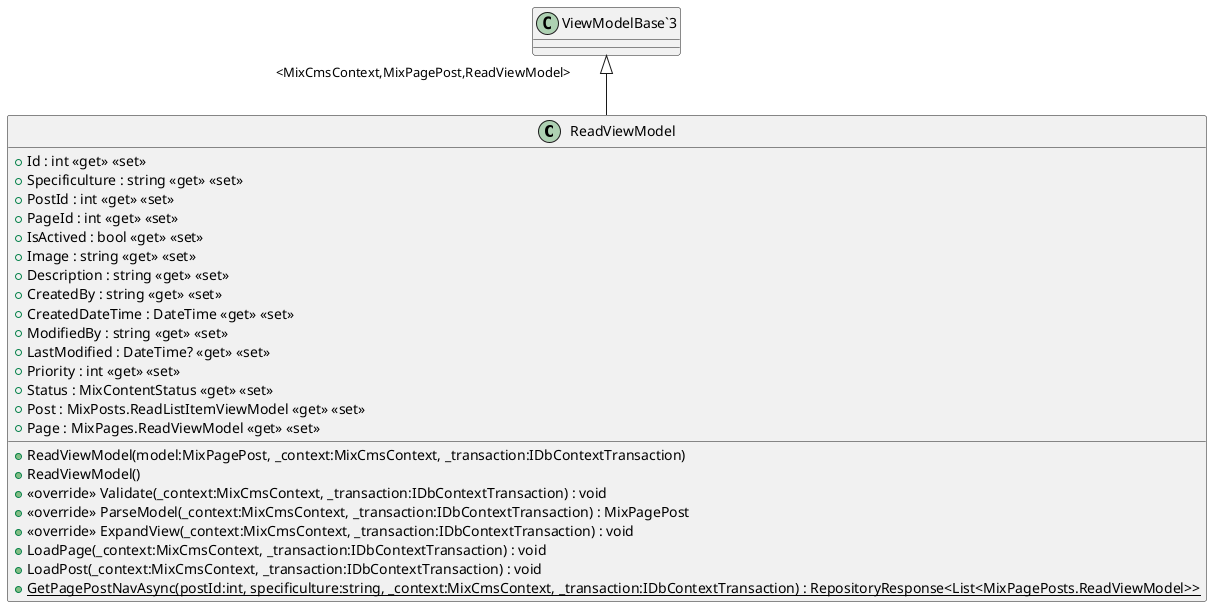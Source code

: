 @startuml
class ReadViewModel {
    + ReadViewModel(model:MixPagePost, _context:MixCmsContext, _transaction:IDbContextTransaction)
    + ReadViewModel()
    + Id : int <<get>> <<set>>
    + Specificulture : string <<get>> <<set>>
    + PostId : int <<get>> <<set>>
    + PageId : int <<get>> <<set>>
    + IsActived : bool <<get>> <<set>>
    + Image : string <<get>> <<set>>
    + Description : string <<get>> <<set>>
    + CreatedBy : string <<get>> <<set>>
    + CreatedDateTime : DateTime <<get>> <<set>>
    + ModifiedBy : string <<get>> <<set>>
    + LastModified : DateTime? <<get>> <<set>>
    + Priority : int <<get>> <<set>>
    + Status : MixContentStatus <<get>> <<set>>
    + Post : MixPosts.ReadListItemViewModel <<get>> <<set>>
    + Page : MixPages.ReadViewModel <<get>> <<set>>
    + <<override>> Validate(_context:MixCmsContext, _transaction:IDbContextTransaction) : void
    + <<override>> ParseModel(_context:MixCmsContext, _transaction:IDbContextTransaction) : MixPagePost
    + <<override>> ExpandView(_context:MixCmsContext, _transaction:IDbContextTransaction) : void
    + LoadPage(_context:MixCmsContext, _transaction:IDbContextTransaction) : void
    + LoadPost(_context:MixCmsContext, _transaction:IDbContextTransaction) : void
    + {static} GetPagePostNavAsync(postId:int, specificulture:string, _context:MixCmsContext, _transaction:IDbContextTransaction) : RepositoryResponse<List<MixPagePosts.ReadViewModel>>
}
"ViewModelBase`3" "<MixCmsContext,MixPagePost,ReadViewModel>" <|-- ReadViewModel
@enduml
